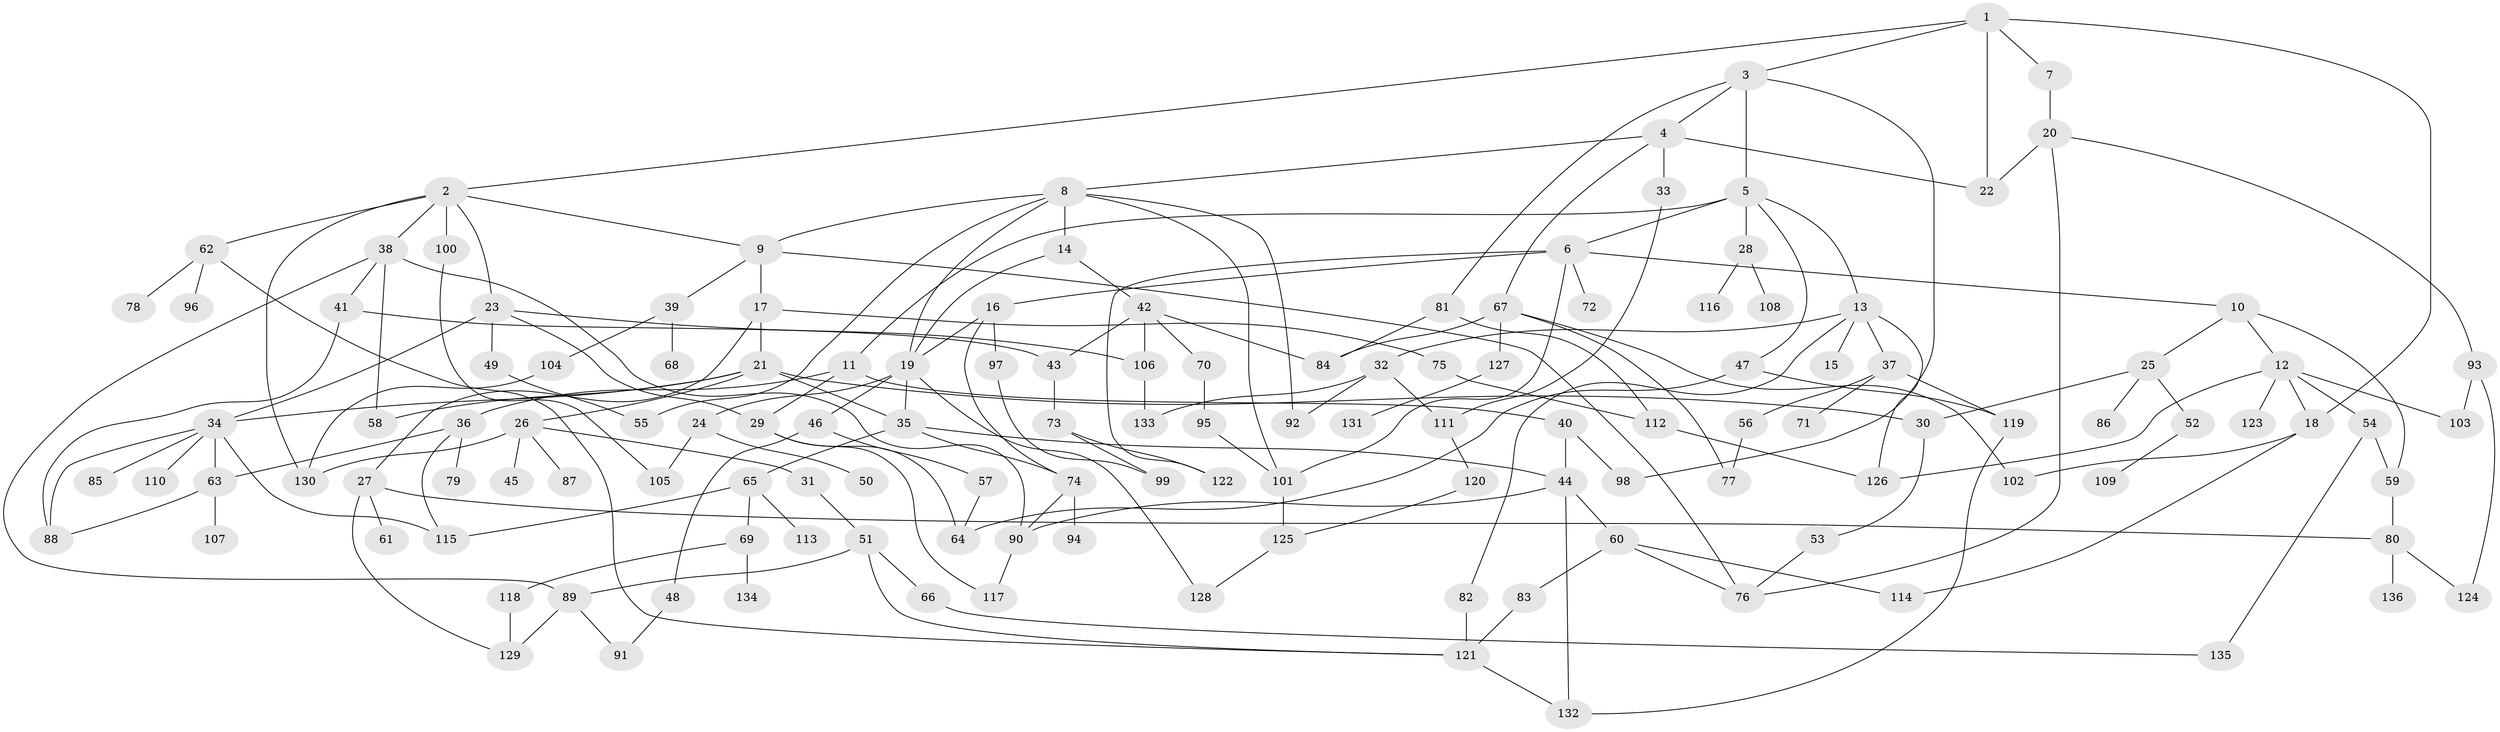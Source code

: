// coarse degree distribution, {5: 0.07777777777777778, 10: 0.011111111111111112, 6: 0.08888888888888889, 8: 0.03333333333333333, 4: 0.1111111111111111, 7: 0.05555555555555555, 3: 0.2222222222222222, 2: 0.2, 1: 0.2}
// Generated by graph-tools (version 1.1) at 2025/51/02/27/25 19:51:36]
// undirected, 136 vertices, 200 edges
graph export_dot {
graph [start="1"]
  node [color=gray90,style=filled];
  1;
  2;
  3;
  4;
  5;
  6;
  7;
  8;
  9;
  10;
  11;
  12;
  13;
  14;
  15;
  16;
  17;
  18;
  19;
  20;
  21;
  22;
  23;
  24;
  25;
  26;
  27;
  28;
  29;
  30;
  31;
  32;
  33;
  34;
  35;
  36;
  37;
  38;
  39;
  40;
  41;
  42;
  43;
  44;
  45;
  46;
  47;
  48;
  49;
  50;
  51;
  52;
  53;
  54;
  55;
  56;
  57;
  58;
  59;
  60;
  61;
  62;
  63;
  64;
  65;
  66;
  67;
  68;
  69;
  70;
  71;
  72;
  73;
  74;
  75;
  76;
  77;
  78;
  79;
  80;
  81;
  82;
  83;
  84;
  85;
  86;
  87;
  88;
  89;
  90;
  91;
  92;
  93;
  94;
  95;
  96;
  97;
  98;
  99;
  100;
  101;
  102;
  103;
  104;
  105;
  106;
  107;
  108;
  109;
  110;
  111;
  112;
  113;
  114;
  115;
  116;
  117;
  118;
  119;
  120;
  121;
  122;
  123;
  124;
  125;
  126;
  127;
  128;
  129;
  130;
  131;
  132;
  133;
  134;
  135;
  136;
  1 -- 2;
  1 -- 3;
  1 -- 7;
  1 -- 22;
  1 -- 18;
  2 -- 23;
  2 -- 38;
  2 -- 62;
  2 -- 100;
  2 -- 9;
  2 -- 130;
  3 -- 4;
  3 -- 5;
  3 -- 81;
  3 -- 98;
  4 -- 8;
  4 -- 33;
  4 -- 67;
  4 -- 22;
  5 -- 6;
  5 -- 11;
  5 -- 13;
  5 -- 28;
  5 -- 47;
  6 -- 10;
  6 -- 16;
  6 -- 72;
  6 -- 101;
  6 -- 122;
  7 -- 20;
  8 -- 9;
  8 -- 14;
  8 -- 55;
  8 -- 101;
  8 -- 19;
  8 -- 92;
  9 -- 17;
  9 -- 39;
  9 -- 76;
  10 -- 12;
  10 -- 25;
  10 -- 59;
  11 -- 29;
  11 -- 36;
  11 -- 40;
  12 -- 18;
  12 -- 54;
  12 -- 123;
  12 -- 126;
  12 -- 103;
  13 -- 15;
  13 -- 32;
  13 -- 37;
  13 -- 82;
  13 -- 126;
  14 -- 19;
  14 -- 42;
  16 -- 97;
  16 -- 19;
  16 -- 74;
  17 -- 21;
  17 -- 27;
  17 -- 75;
  18 -- 102;
  18 -- 114;
  19 -- 24;
  19 -- 46;
  19 -- 35;
  19 -- 128;
  20 -- 93;
  20 -- 76;
  20 -- 22;
  21 -- 26;
  21 -- 30;
  21 -- 35;
  21 -- 58;
  21 -- 34;
  23 -- 34;
  23 -- 49;
  23 -- 106;
  23 -- 29;
  24 -- 50;
  24 -- 105;
  25 -- 52;
  25 -- 86;
  25 -- 30;
  26 -- 31;
  26 -- 45;
  26 -- 87;
  26 -- 130;
  27 -- 61;
  27 -- 80;
  27 -- 129;
  28 -- 108;
  28 -- 116;
  29 -- 117;
  29 -- 64;
  30 -- 53;
  31 -- 51;
  32 -- 92;
  32 -- 111;
  32 -- 133;
  33 -- 111;
  34 -- 63;
  34 -- 85;
  34 -- 110;
  34 -- 115;
  34 -- 88;
  35 -- 44;
  35 -- 65;
  35 -- 74;
  36 -- 79;
  36 -- 115;
  36 -- 63;
  37 -- 56;
  37 -- 71;
  37 -- 119;
  38 -- 41;
  38 -- 58;
  38 -- 89;
  38 -- 90;
  39 -- 68;
  39 -- 104;
  40 -- 98;
  40 -- 44;
  41 -- 43;
  41 -- 88;
  42 -- 70;
  42 -- 84;
  42 -- 43;
  42 -- 106;
  43 -- 73;
  44 -- 60;
  44 -- 90;
  44 -- 132;
  46 -- 48;
  46 -- 57;
  47 -- 64;
  47 -- 119;
  48 -- 91;
  49 -- 55;
  51 -- 66;
  51 -- 89;
  51 -- 121;
  52 -- 109;
  53 -- 76;
  54 -- 135;
  54 -- 59;
  56 -- 77;
  57 -- 64;
  59 -- 80;
  60 -- 83;
  60 -- 114;
  60 -- 76;
  62 -- 78;
  62 -- 96;
  62 -- 121;
  63 -- 107;
  63 -- 88;
  65 -- 69;
  65 -- 113;
  65 -- 115;
  66 -- 135;
  67 -- 102;
  67 -- 127;
  67 -- 77;
  67 -- 84;
  69 -- 118;
  69 -- 134;
  70 -- 95;
  73 -- 99;
  73 -- 122;
  74 -- 94;
  74 -- 90;
  75 -- 112;
  80 -- 136;
  80 -- 124;
  81 -- 84;
  81 -- 112;
  82 -- 121;
  83 -- 121;
  89 -- 91;
  89 -- 129;
  90 -- 117;
  93 -- 103;
  93 -- 124;
  95 -- 101;
  97 -- 99;
  100 -- 105;
  101 -- 125;
  104 -- 130;
  106 -- 133;
  111 -- 120;
  112 -- 126;
  118 -- 129;
  119 -- 132;
  120 -- 125;
  121 -- 132;
  125 -- 128;
  127 -- 131;
}
